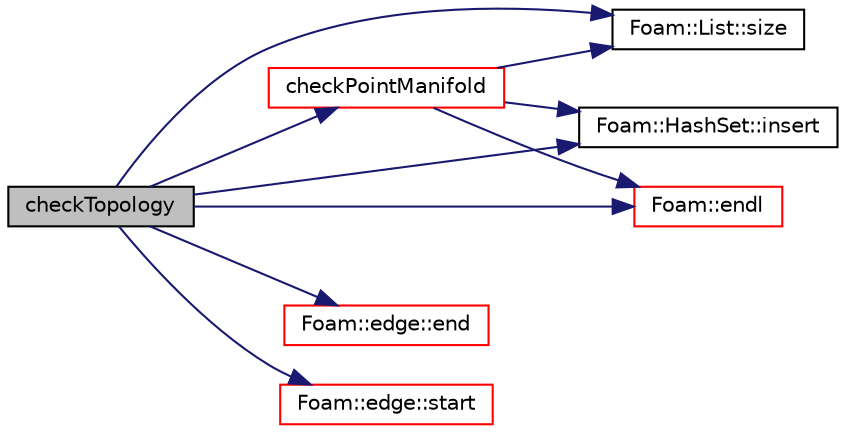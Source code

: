 digraph "checkTopology"
{
  bgcolor="transparent";
  edge [fontname="Helvetica",fontsize="10",labelfontname="Helvetica",labelfontsize="10"];
  node [fontname="Helvetica",fontsize="10",shape=record];
  rankdir="LR";
  Node1 [label="checkTopology",height=0.2,width=0.4,color="black", fillcolor="grey75", style="filled", fontcolor="black"];
  Node1 -> Node2 [color="midnightblue",fontsize="10",style="solid",fontname="Helvetica"];
  Node2 [label="checkPointManifold",height=0.2,width=0.4,color="red",URL="$a01977.html#a5bc3cc7f418cd39044ea80410a1049d1",tooltip="Checks primitivePatch for faces sharing point but not edge. "];
  Node2 -> Node3 [color="midnightblue",fontsize="10",style="solid",fontname="Helvetica"];
  Node3 [label="Foam::List::size",height=0.2,width=0.4,color="black",URL="$a01367.html#a8a5f6fa29bd4b500caf186f60245b384",tooltip="Override size to be inconsistent with allocated storage. "];
  Node2 -> Node4 [color="midnightblue",fontsize="10",style="solid",fontname="Helvetica"];
  Node4 [label="Foam::HashSet::insert",height=0.2,width=0.4,color="black",URL="$a00985.html#a49f0753d9652681fc3a81f59951a0ad7",tooltip="Insert a new entry. "];
  Node2 -> Node5 [color="midnightblue",fontsize="10",style="solid",fontname="Helvetica"];
  Node5 [label="Foam::endl",height=0.2,width=0.4,color="red",URL="$a10742.html#a2db8fe02a0d3909e9351bb4275b23ce4",tooltip="Add newline and flush stream. "];
  Node1 -> Node6 [color="midnightblue",fontsize="10",style="solid",fontname="Helvetica"];
  Node6 [label="Foam::edge::end",height=0.2,width=0.4,color="red",URL="$a00613.html#a8ed0e876210c2c116b5694307a830518",tooltip="Return end vertex label. "];
  Node1 -> Node5 [color="midnightblue",fontsize="10",style="solid",fontname="Helvetica"];
  Node1 -> Node4 [color="midnightblue",fontsize="10",style="solid",fontname="Helvetica"];
  Node1 -> Node3 [color="midnightblue",fontsize="10",style="solid",fontname="Helvetica"];
  Node1 -> Node7 [color="midnightblue",fontsize="10",style="solid",fontname="Helvetica"];
  Node7 [label="Foam::edge::start",height=0.2,width=0.4,color="red",URL="$a00613.html#a96b607a9a9baa575783b4af443ef613f",tooltip="Return start vertex label. "];
}
